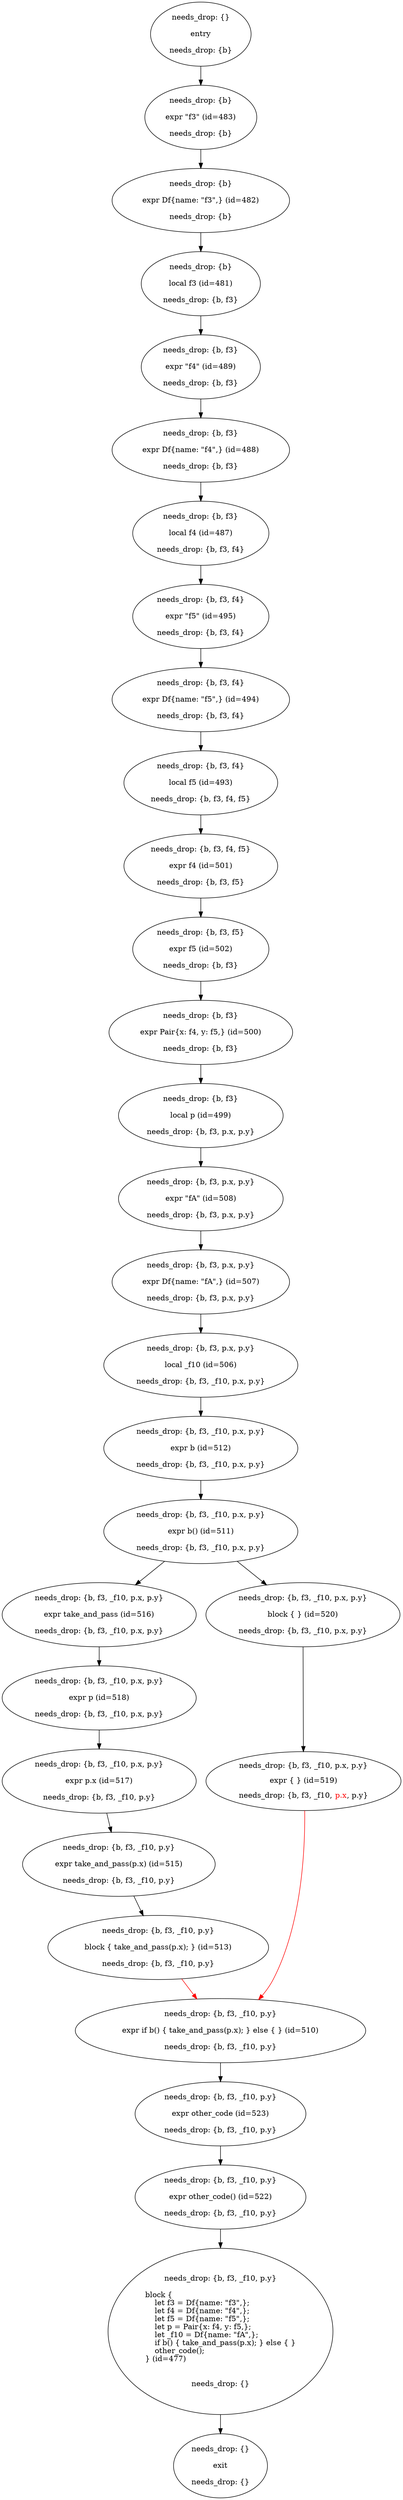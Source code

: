 digraph node_470 {
    N0[label="needs_drop: {}\n\nentry\n\nneeds_drop: {b}"];
    N1[label="needs_drop: {}\n\nexit\n\nneeds_drop: {}"];
    N2[label="needs_drop: {b}\n\nexpr \"f3\" (id=483)\n\nneeds_drop: {b}"];
    N3[label="needs_drop: {b}\n\nexpr Df{name: \"f3\",} (id=482)\n\nneeds_drop: {b}"];
    N4[label="needs_drop: {b}\n\nlocal f3 (id=481)\n\nneeds_drop: {b, f3}"];
    N5[label="needs_drop: {b, f3}\n\nexpr \"f4\" (id=489)\n\nneeds_drop: {b, f3}"];
    N6[label="needs_drop: {b, f3}\n\nexpr Df{name: \"f4\",} (id=488)\n\nneeds_drop: {b, f3}"];
    N7[label="needs_drop: {b, f3}\n\nlocal f4 (id=487)\n\nneeds_drop: {b, f3, f4}"];
    N8[label="needs_drop: {b, f3, f4}\n\nexpr \"f5\" (id=495)\n\nneeds_drop: {b, f3, f4}"];
    N9[label="needs_drop: {b, f3, f4}\n\nexpr Df{name: \"f5\",} (id=494)\n\nneeds_drop: {b, f3, f4}"];
    N10[label="needs_drop: {b, f3, f4}\n\nlocal f5 (id=493)\n\nneeds_drop: {b, f3, f4, f5}"];
    N11[label="needs_drop: {b, f3, f4, f5}\n\nexpr f4 (id=501)\n\nneeds_drop: {b, f3, f5}"];
    N12[label="needs_drop: {b, f3, f5}\n\nexpr f5 (id=502)\n\nneeds_drop: {b, f3}"];
    N13[label="needs_drop: {b, f3}\n\nexpr Pair{x: f4, y: f5,} (id=500)\n\nneeds_drop: {b, f3}"];
    N14[label="needs_drop: {b, f3}\n\nlocal p (id=499)\n\nneeds_drop: {b, f3, p.x, p.y}"];
    N15[label="needs_drop: {b, f3, p.x, p.y}\n\nexpr \"fA\" (id=508)\n\nneeds_drop: {b, f3, p.x, p.y}"];
    N16[label="needs_drop: {b, f3, p.x, p.y}\n\nexpr Df{name: \"fA\",} (id=507)\n\nneeds_drop: {b, f3, p.x, p.y}"];
    N17[label="needs_drop: {b, f3, p.x, p.y}\n\nlocal _f10 (id=506)\n\nneeds_drop: {b, f3, _f10, p.x, p.y}"];
    N18[label="needs_drop: {b, f3, _f10, p.x, p.y}\n\nexpr b (id=512)\n\nneeds_drop: {b, f3, _f10, p.x, p.y}"];
    N19[label="needs_drop: {b, f3, _f10, p.x, p.y}\n\nexpr b() (id=511)\n\nneeds_drop: {b, f3, _f10, p.x, p.y}"];
    N20[label="needs_drop: {b, f3, _f10, p.x, p.y}\n\nexpr take_and_pass (id=516)\n\nneeds_drop: {b, f3, _f10, p.x, p.y}"];
    N21[label="needs_drop: {b, f3, _f10, p.x, p.y}\n\nexpr p (id=518)\n\nneeds_drop: {b, f3, _f10, p.x, p.y}"];
    N22[label="needs_drop: {b, f3, _f10, p.x, p.y}\n\nexpr p.x (id=517)\n\nneeds_drop: {b, f3, _f10, p.y}"];
    N23[label="needs_drop: {b, f3, _f10, p.y}\n\nexpr take_and_pass(p.x) (id=515)\n\nneeds_drop: {b, f3, _f10, p.y}"];
    N24[label="needs_drop: {b, f3, _f10, p.y}\n\nblock { take_and_pass(p.x); } (id=513)\n\nneeds_drop: {b, f3, _f10, p.y}"];
    N25[label="needs_drop: {b, f3, _f10, p.x, p.y}\n\nblock { } (id=520)\n\nneeds_drop: {b, f3, _f10, p.x, p.y}"];
    N26[label=<
needs_drop: {b, f3, _f10, p.x, p.y}<br/>&nbsp;<br/>
expr { } (id=519)<br/>&nbsp;<br/>
needs_drop: {b, f3, _f10, <font color="red">p.x</font>, p.y}
>];
    N27[label="needs_drop: {b, f3, _f10, p.y}\n\nexpr if b() { take_and_pass(p.x); } else { } (id=510)\n\nneeds_drop: {b, f3, _f10, p.y}"];
    N28[label="needs_drop: {b, f3, _f10, p.y}\n\nexpr other_code (id=523)\n\nneeds_drop: {b, f3, _f10, p.y}"];
    N29[label="needs_drop: {b, f3, _f10, p.y}\n\nexpr other_code() (id=522)\n\nneeds_drop: {b, f3, _f10, p.y}"];
    N30[label="needs_drop: {b, f3, _f10, p.y}\n\nblock {\l    let f3 = Df{name: \"f3\",};\l    let f4 = Df{name: \"f4\",};\l    let f5 = Df{name: \"f5\",};\l    let p = Pair{x: f4, y: f5,};\l    let _f10 = Df{name: \"fA\",};\l    if b() { take_and_pass(p.x); } else { }\l    other_code();\l} (id=477)\l\n\nneeds_drop: {}"];
    N0 -> N2[label=""];
    N2 -> N3[label=""];
    N3 -> N4[label=""];
    N4 -> N5[label=""];
    N5 -> N6[label=""];
    N6 -> N7[label=""];
    N7 -> N8[label=""];
    N8 -> N9[label=""];
    N9 -> N10[label=""];
    N10 -> N11[label=""];
    N11 -> N12[label=""];
    N12 -> N13[label=""];
    N13 -> N14[label=""];
    N14 -> N15[label=""];
    N15 -> N16[label=""];
    N16 -> N17[label=""];
    N17 -> N18[label=""];
    N18 -> N19[label=""];
    N19 -> N20[label=""];
    N20 -> N21[label=""];
    N21 -> N22[label=""];
    N22 -> N23[label=""];
    N23 -> N24[label=""];
    N19 -> N25[label=""];
    N25 -> N26[label=""];
    N24 -> N27[label="", color="red"];
    N26 -> N27[label="", color="red"];
    N27 -> N28[label=""];
    N28 -> N29[label=""];
    N29 -> N30[label=""];
    N30 -> N1[label=""];
}
